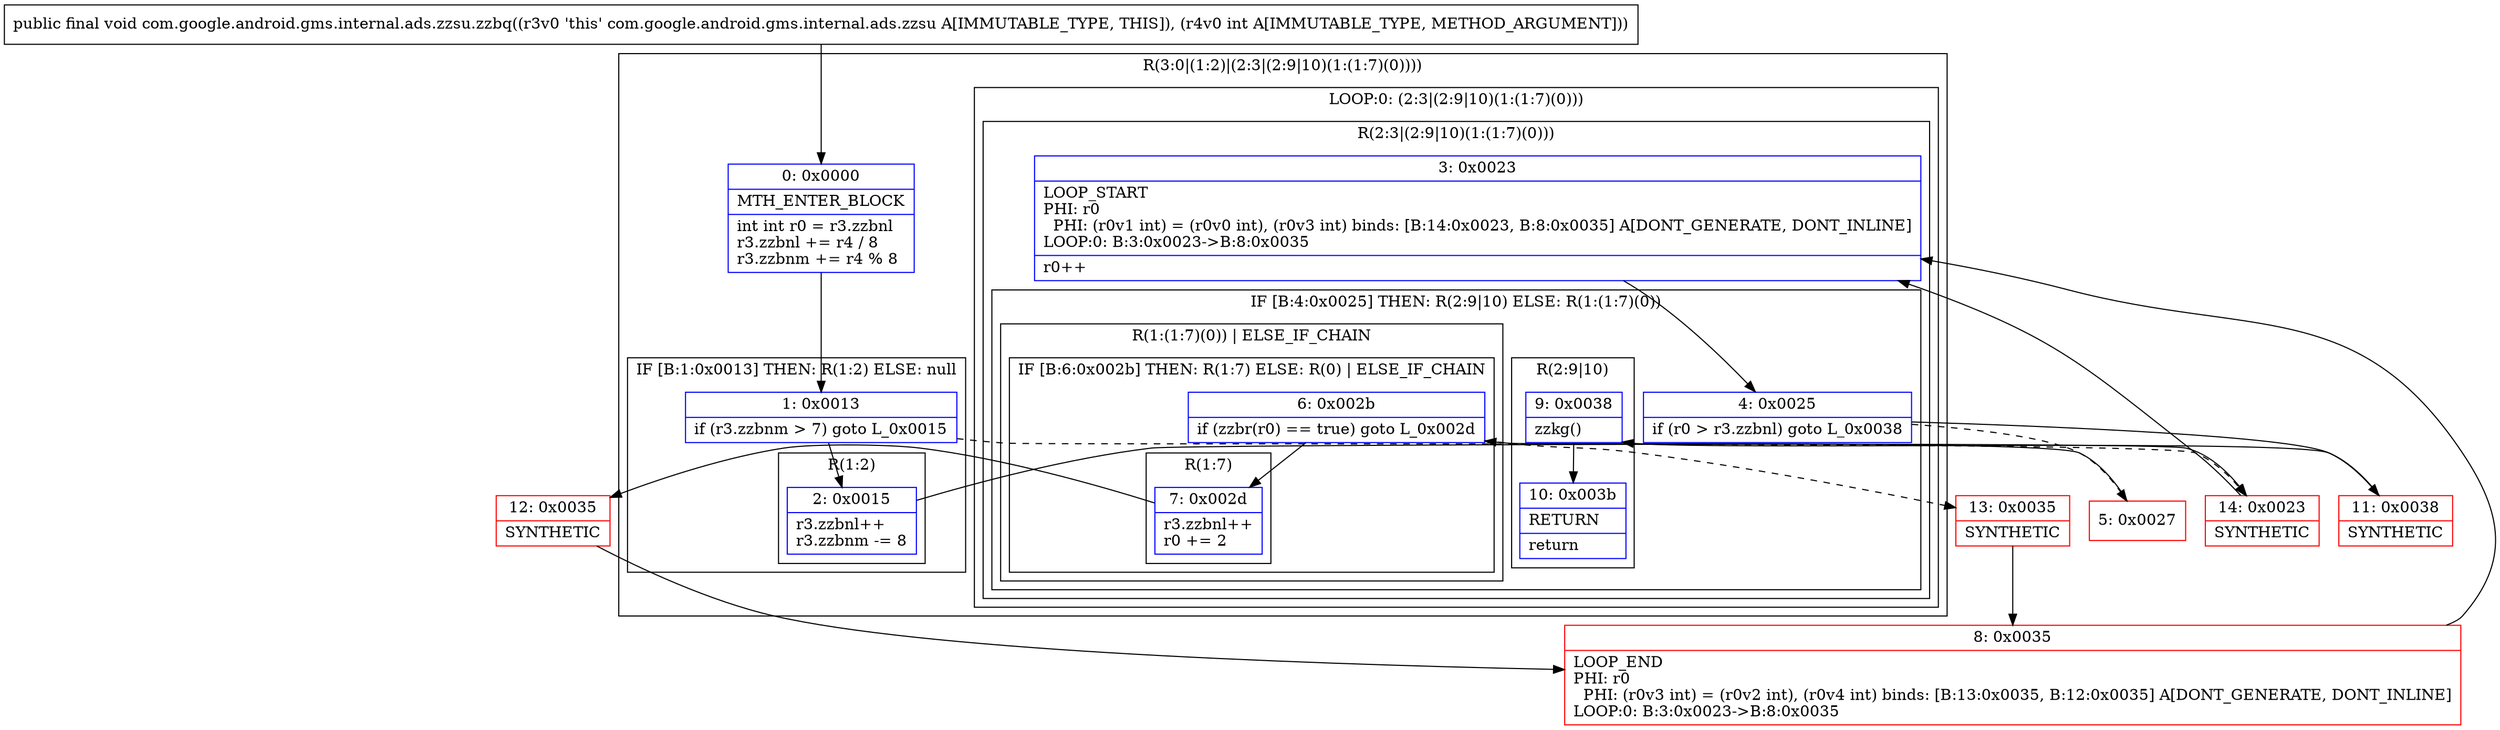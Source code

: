 digraph "CFG forcom.google.android.gms.internal.ads.zzsu.zzbq(I)V" {
subgraph cluster_Region_1716786098 {
label = "R(3:0|(1:2)|(2:3|(2:9|10)(1:(1:7)(0))))";
node [shape=record,color=blue];
Node_0 [shape=record,label="{0\:\ 0x0000|MTH_ENTER_BLOCK\l|int int r0 = r3.zzbnl\lr3.zzbnl += r4 \/ 8\lr3.zzbnm += r4 % 8\l}"];
subgraph cluster_IfRegion_130095264 {
label = "IF [B:1:0x0013] THEN: R(1:2) ELSE: null";
node [shape=record,color=blue];
Node_1 [shape=record,label="{1\:\ 0x0013|if (r3.zzbnm \> 7) goto L_0x0015\l}"];
subgraph cluster_Region_726443697 {
label = "R(1:2)";
node [shape=record,color=blue];
Node_2 [shape=record,label="{2\:\ 0x0015|r3.zzbnl++\lr3.zzbnm \-= 8\l}"];
}
}
subgraph cluster_LoopRegion_225570354 {
label = "LOOP:0: (2:3|(2:9|10)(1:(1:7)(0)))";
node [shape=record,color=blue];
subgraph cluster_Region_305431746 {
label = "R(2:3|(2:9|10)(1:(1:7)(0)))";
node [shape=record,color=blue];
Node_3 [shape=record,label="{3\:\ 0x0023|LOOP_START\lPHI: r0 \l  PHI: (r0v1 int) = (r0v0 int), (r0v3 int) binds: [B:14:0x0023, B:8:0x0035] A[DONT_GENERATE, DONT_INLINE]\lLOOP:0: B:3:0x0023\-\>B:8:0x0035\l|r0++\l}"];
subgraph cluster_IfRegion_461566460 {
label = "IF [B:4:0x0025] THEN: R(2:9|10) ELSE: R(1:(1:7)(0))";
node [shape=record,color=blue];
Node_4 [shape=record,label="{4\:\ 0x0025|if (r0 \> r3.zzbnl) goto L_0x0038\l}"];
subgraph cluster_Region_960346041 {
label = "R(2:9|10)";
node [shape=record,color=blue];
Node_9 [shape=record,label="{9\:\ 0x0038|zzkg()\l}"];
Node_10 [shape=record,label="{10\:\ 0x003b|RETURN\l|return\l}"];
}
subgraph cluster_Region_917941286 {
label = "R(1:(1:7)(0)) | ELSE_IF_CHAIN\l";
node [shape=record,color=blue];
subgraph cluster_IfRegion_1569568957 {
label = "IF [B:6:0x002b] THEN: R(1:7) ELSE: R(0) | ELSE_IF_CHAIN\l";
node [shape=record,color=blue];
Node_6 [shape=record,label="{6\:\ 0x002b|if (zzbr(r0) == true) goto L_0x002d\l}"];
subgraph cluster_Region_2065594265 {
label = "R(1:7)";
node [shape=record,color=blue];
Node_7 [shape=record,label="{7\:\ 0x002d|r3.zzbnl++\lr0 += 2\l}"];
}
subgraph cluster_Region_2021780847 {
label = "R(0)";
node [shape=record,color=blue];
}
}
}
}
}
}
}
Node_5 [shape=record,color=red,label="{5\:\ 0x0027}"];
Node_8 [shape=record,color=red,label="{8\:\ 0x0035|LOOP_END\lPHI: r0 \l  PHI: (r0v3 int) = (r0v2 int), (r0v4 int) binds: [B:13:0x0035, B:12:0x0035] A[DONT_GENERATE, DONT_INLINE]\lLOOP:0: B:3:0x0023\-\>B:8:0x0035\l}"];
Node_11 [shape=record,color=red,label="{11\:\ 0x0038|SYNTHETIC\l}"];
Node_12 [shape=record,color=red,label="{12\:\ 0x0035|SYNTHETIC\l}"];
Node_13 [shape=record,color=red,label="{13\:\ 0x0035|SYNTHETIC\l}"];
Node_14 [shape=record,color=red,label="{14\:\ 0x0023|SYNTHETIC\l}"];
MethodNode[shape=record,label="{public final void com.google.android.gms.internal.ads.zzsu.zzbq((r3v0 'this' com.google.android.gms.internal.ads.zzsu A[IMMUTABLE_TYPE, THIS]), (r4v0 int A[IMMUTABLE_TYPE, METHOD_ARGUMENT])) }"];
MethodNode -> Node_0;
Node_0 -> Node_1;
Node_1 -> Node_2;
Node_1 -> Node_14[style=dashed];
Node_2 -> Node_14;
Node_3 -> Node_4;
Node_4 -> Node_5[style=dashed];
Node_4 -> Node_11;
Node_9 -> Node_10;
Node_6 -> Node_7;
Node_6 -> Node_13[style=dashed];
Node_7 -> Node_12;
Node_5 -> Node_6;
Node_8 -> Node_3;
Node_11 -> Node_9;
Node_12 -> Node_8;
Node_13 -> Node_8;
Node_14 -> Node_3;
}

